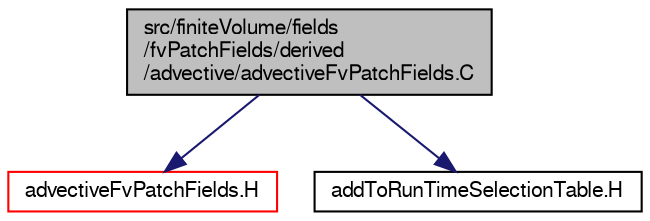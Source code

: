 digraph "src/finiteVolume/fields/fvPatchFields/derived/advective/advectiveFvPatchFields.C"
{
  bgcolor="transparent";
  edge [fontname="FreeSans",fontsize="10",labelfontname="FreeSans",labelfontsize="10"];
  node [fontname="FreeSans",fontsize="10",shape=record];
  Node0 [label="src/finiteVolume/fields\l/fvPatchFields/derived\l/advective/advectiveFvPatchFields.C",height=0.2,width=0.4,color="black", fillcolor="grey75", style="filled", fontcolor="black"];
  Node0 -> Node1 [color="midnightblue",fontsize="10",style="solid",fontname="FreeSans"];
  Node1 [label="advectiveFvPatchFields.H",height=0.2,width=0.4,color="red",URL="$a01781.html"];
  Node0 -> Node191 [color="midnightblue",fontsize="10",style="solid",fontname="FreeSans"];
  Node191 [label="addToRunTimeSelectionTable.H",height=0.2,width=0.4,color="black",URL="$a09263.html",tooltip="Macros for easy insertion into run-time selection tables. "];
}
